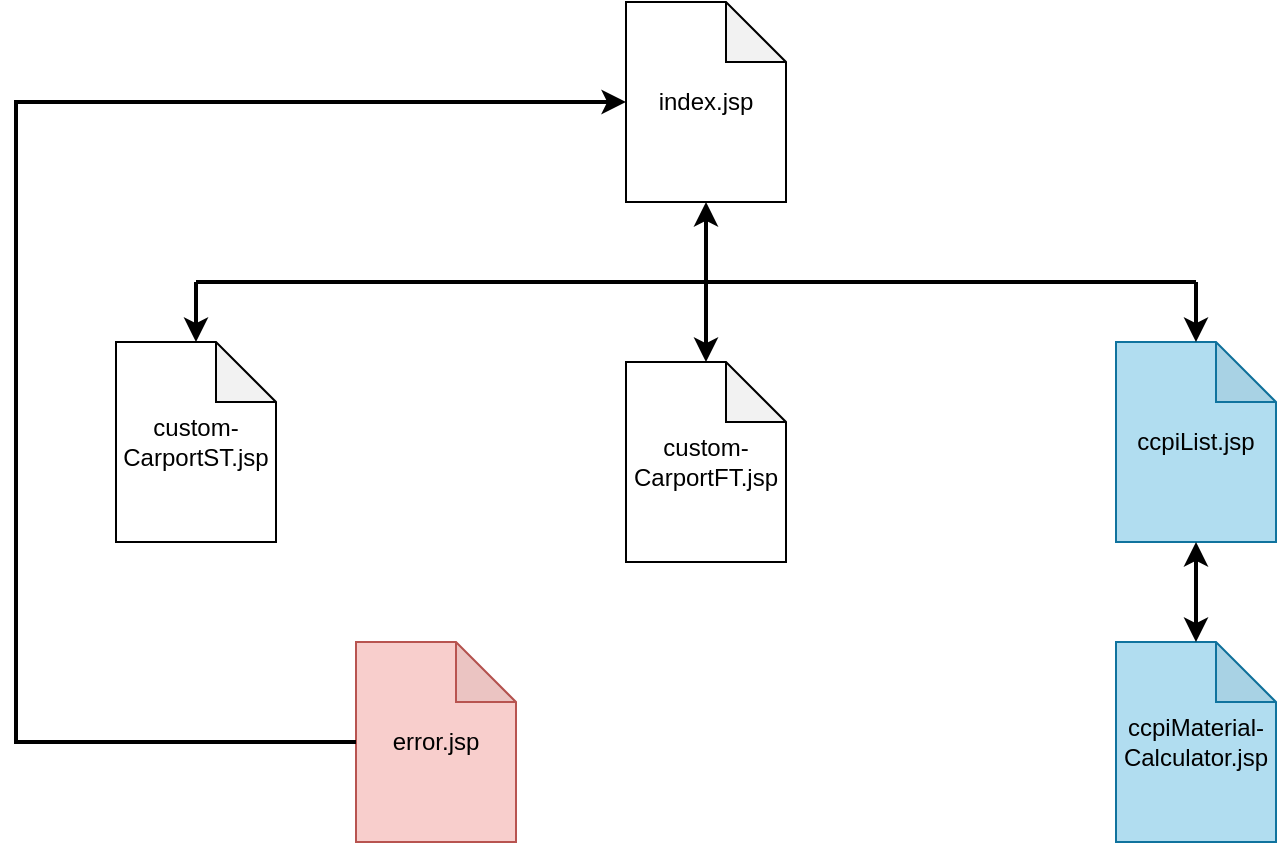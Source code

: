 <mxfile version="16.1.0" type="device"><diagram id="A6cPp2TkW0BqkppvVTYr" name="Page-1"><mxGraphModel dx="1038" dy="539" grid="1" gridSize="10" guides="1" tooltips="1" connect="1" arrows="1" fold="1" page="1" pageScale="1" pageWidth="850" pageHeight="1100" math="0" shadow="0"><root><mxCell id="0"/><mxCell id="1" parent="0"/><mxCell id="1zX-vSjdipWkoxNRBkiN-1" value="index.jsp" style="shape=note;whiteSpace=wrap;html=1;backgroundOutline=1;darkOpacity=0.05;" parent="1" vertex="1"><mxGeometry x="385" y="40" width="80" height="100" as="geometry"/></mxCell><mxCell id="1zX-vSjdipWkoxNRBkiN-2" value="" style="endArrow=none;html=1;rounded=0;strokeWidth=2;" parent="1" edge="1"><mxGeometry width="50" height="50" relative="1" as="geometry"><mxPoint x="170" y="180" as="sourcePoint"/><mxPoint x="670" y="180" as="targetPoint"/><Array as="points"><mxPoint x="170" y="180"/><mxPoint x="670" y="180"/></Array></mxGeometry></mxCell><mxCell id="1zX-vSjdipWkoxNRBkiN-5" value="custom-CarportST.jsp" style="shape=note;whiteSpace=wrap;html=1;backgroundOutline=1;darkOpacity=0.05;fillColor=#FFFFFF;" parent="1" vertex="1"><mxGeometry x="130" y="210" width="80" height="100" as="geometry"/></mxCell><mxCell id="1zX-vSjdipWkoxNRBkiN-6" value="custom-CarportFT.jsp" style="shape=note;whiteSpace=wrap;html=1;backgroundOutline=1;darkOpacity=0.05;" parent="1" vertex="1"><mxGeometry x="385" y="220" width="80" height="100" as="geometry"/></mxCell><mxCell id="1zX-vSjdipWkoxNRBkiN-8" value="ccpiList.jsp" style="shape=note;whiteSpace=wrap;html=1;backgroundOutline=1;darkOpacity=0.05;fillColor=#b1ddf0;strokeColor=#10739e;" parent="1" vertex="1"><mxGeometry x="630" y="210" width="80" height="100" as="geometry"/></mxCell><mxCell id="1zX-vSjdipWkoxNRBkiN-10" value="ccpiMaterial-&lt;br&gt;Calculator.jsp" style="shape=note;whiteSpace=wrap;html=1;backgroundOutline=1;darkOpacity=0.05;fillColor=#b1ddf0;strokeColor=#10739e;" parent="1" vertex="1"><mxGeometry x="630" y="360" width="80" height="100" as="geometry"/></mxCell><mxCell id="1zX-vSjdipWkoxNRBkiN-11" value="error.jsp" style="shape=note;whiteSpace=wrap;html=1;backgroundOutline=1;darkOpacity=0.05;fillColor=#f8cecc;strokeColor=#b85450;" parent="1" vertex="1"><mxGeometry x="250" y="360" width="80" height="100" as="geometry"/></mxCell><mxCell id="p8-8J-CCX1ztjfk_-MYl-1" value="" style="endArrow=classic;html=1;rounded=0;entryX=0.5;entryY=0;entryDx=0;entryDy=0;entryPerimeter=0;strokeWidth=2;" edge="1" parent="1" target="1zX-vSjdipWkoxNRBkiN-5"><mxGeometry width="50" height="50" relative="1" as="geometry"><mxPoint x="170" y="180" as="sourcePoint"/><mxPoint x="220" y="130" as="targetPoint"/></mxGeometry></mxCell><mxCell id="p8-8J-CCX1ztjfk_-MYl-2" value="" style="endArrow=classic;html=1;rounded=0;strokeWidth=2;entryX=0.5;entryY=0;entryDx=0;entryDy=0;entryPerimeter=0;" edge="1" parent="1" target="1zX-vSjdipWkoxNRBkiN-6"><mxGeometry width="50" height="50" relative="1" as="geometry"><mxPoint x="425" y="180" as="sourcePoint"/><mxPoint x="570" y="80" as="targetPoint"/></mxGeometry></mxCell><mxCell id="p8-8J-CCX1ztjfk_-MYl-3" value="" style="endArrow=classic;html=1;rounded=0;strokeWidth=2;entryX=0.5;entryY=0;entryDx=0;entryDy=0;entryPerimeter=0;" edge="1" parent="1" target="1zX-vSjdipWkoxNRBkiN-8"><mxGeometry width="50" height="50" relative="1" as="geometry"><mxPoint x="670" y="180" as="sourcePoint"/><mxPoint x="750" y="90" as="targetPoint"/></mxGeometry></mxCell><mxCell id="p8-8J-CCX1ztjfk_-MYl-5" value="" style="endArrow=classic;startArrow=classic;html=1;rounded=0;strokeWidth=2;exitX=0.5;exitY=1;exitDx=0;exitDy=0;exitPerimeter=0;entryX=0.5;entryY=0;entryDx=0;entryDy=0;entryPerimeter=0;" edge="1" parent="1" source="1zX-vSjdipWkoxNRBkiN-8" target="1zX-vSjdipWkoxNRBkiN-10"><mxGeometry width="50" height="50" relative="1" as="geometry"><mxPoint x="760" y="340" as="sourcePoint"/><mxPoint x="810" y="290" as="targetPoint"/></mxGeometry></mxCell><mxCell id="p8-8J-CCX1ztjfk_-MYl-6" value="" style="endArrow=classic;html=1;rounded=0;strokeWidth=2;entryX=0.5;entryY=1;entryDx=0;entryDy=0;entryPerimeter=0;" edge="1" parent="1" target="1zX-vSjdipWkoxNRBkiN-1"><mxGeometry width="50" height="50" relative="1" as="geometry"><mxPoint x="425" y="180" as="sourcePoint"/><mxPoint x="290" y="90" as="targetPoint"/></mxGeometry></mxCell><mxCell id="p8-8J-CCX1ztjfk_-MYl-7" value="" style="endArrow=classic;html=1;rounded=0;strokeWidth=2;exitX=0;exitY=0.5;exitDx=0;exitDy=0;exitPerimeter=0;entryX=0;entryY=0.5;entryDx=0;entryDy=0;entryPerimeter=0;" edge="1" parent="1" source="1zX-vSjdipWkoxNRBkiN-11" target="1zX-vSjdipWkoxNRBkiN-1"><mxGeometry width="50" height="50" relative="1" as="geometry"><mxPoint x="70" y="430" as="sourcePoint"/><mxPoint x="120" y="380" as="targetPoint"/><Array as="points"><mxPoint x="80" y="410"/><mxPoint x="80" y="90"/></Array></mxGeometry></mxCell></root></mxGraphModel></diagram></mxfile>